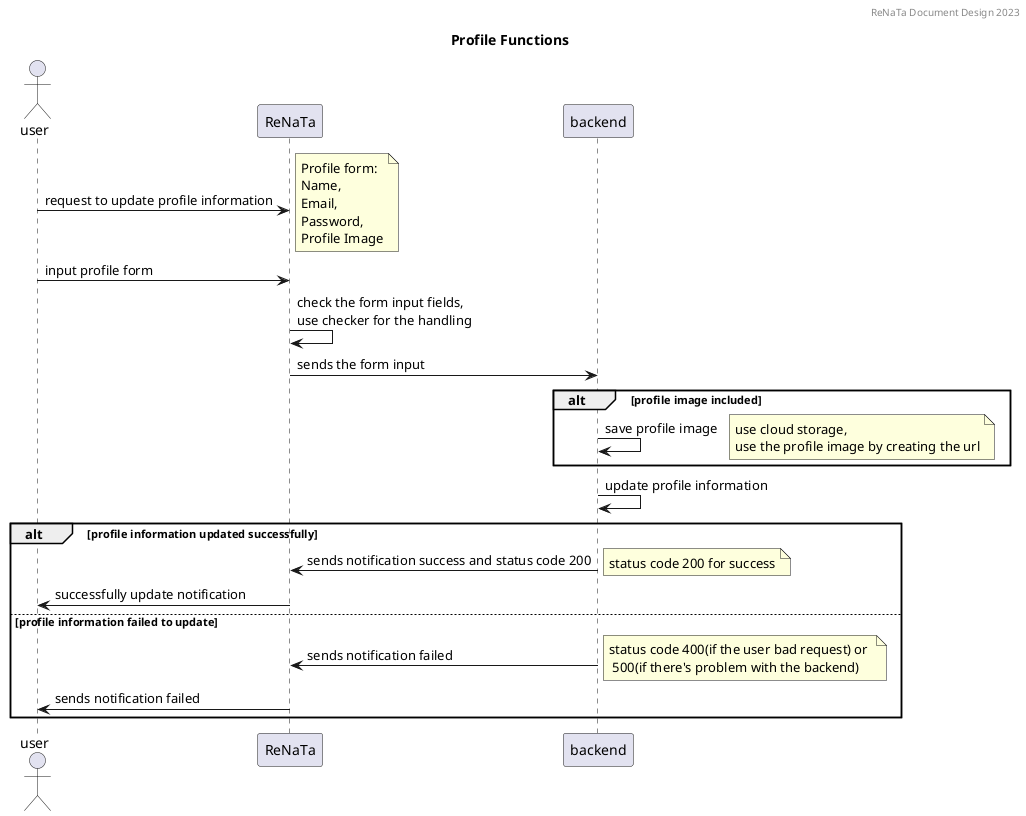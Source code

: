 @startuml

header ReNaTa Document Design 2023
title Profile Functions

actor user
participant ReNaTa
participant backend

note left: User can view and edit their profile information such as name, email, and password

user->ReNaTa: request to update profile information
note right: Profile form: \nName, \nEmail, \nPassword, \nProfile Image

user->ReNaTa: input profile form
ReNaTa->ReNaTa: check the form input fields, \nuse checker for the handling
backend<-ReNaTa: sends the form input

alt profile image included
    backend->backend: save profile image 
    note right:use cloud storage,\nuse the profile image by creating the url
end

backend->backend: update profile information 
alt profile information updated successfully
    backend->ReNaTa: sends notification success and status code 200
    note right: status code 200 for success
    user<-ReNaTa: successfully update notification
else profile information failed to update
    backend->ReNaTa: sends notification failed
    note right: status code 400(if the user bad request) or \n 500(if there's problem with the backend)
    user<-ReNaTa: sends notification failed
end

@enduml
